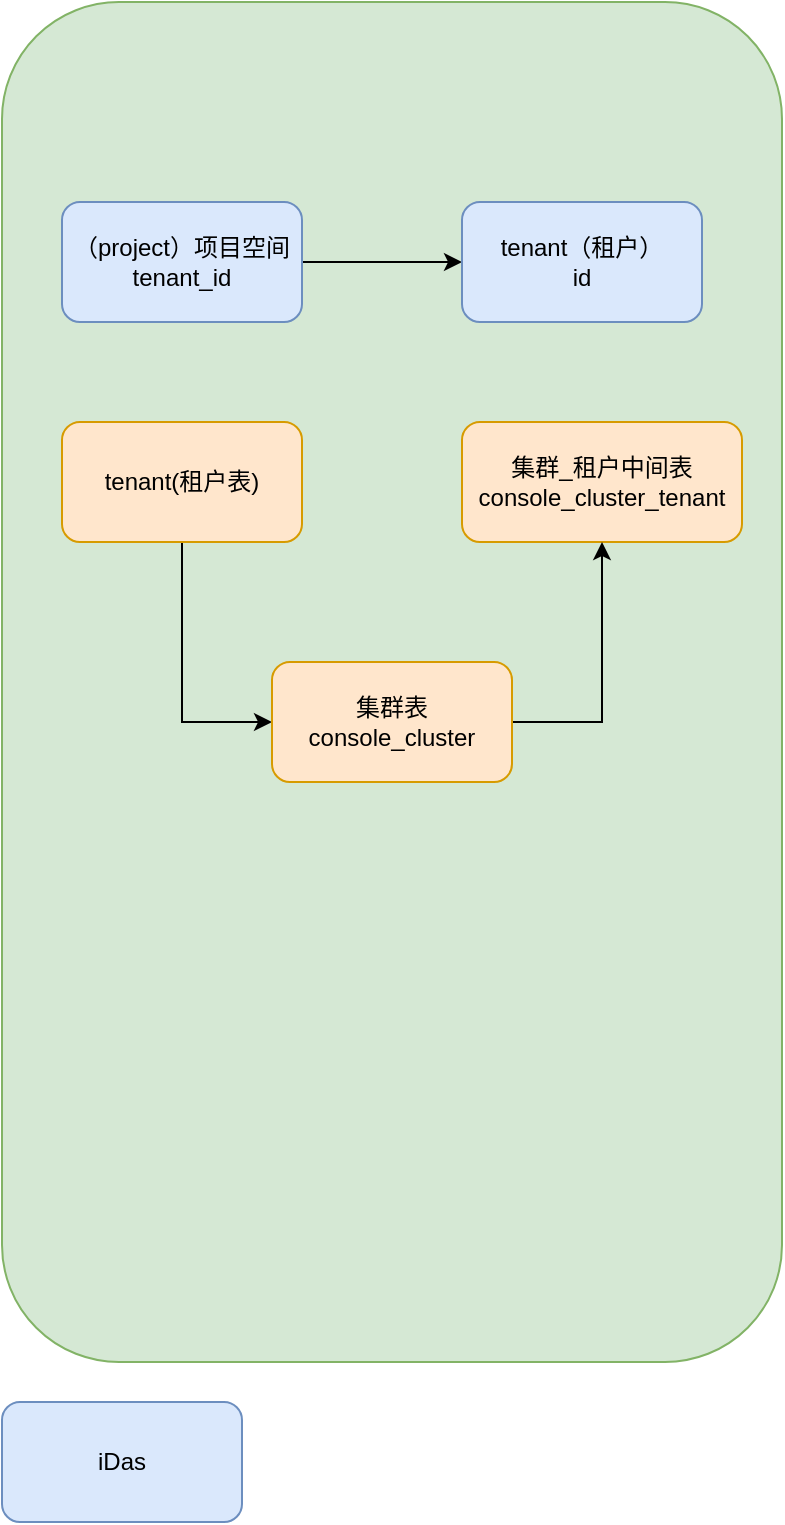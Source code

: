 <mxfile version="16.6.7" type="github">
  <diagram id="3Z-sJ1tQZvgvWyGCWQk1" name="第 1 页">
    <mxGraphModel dx="1865" dy="1692" grid="1" gridSize="10" guides="1" tooltips="1" connect="1" arrows="1" fold="1" page="1" pageScale="1" pageWidth="827" pageHeight="1169" math="0" shadow="0">
      <root>
        <mxCell id="0" />
        <mxCell id="1" parent="0" />
        <mxCell id="Ku-AFJ_3S5Cv2QX4zt5V-17" value="" style="rounded=1;whiteSpace=wrap;html=1;fillColor=#d5e8d4;strokeColor=#82b366;" vertex="1" parent="1">
          <mxGeometry x="-50" y="-70" width="390" height="680" as="geometry" />
        </mxCell>
        <mxCell id="Ku-AFJ_3S5Cv2QX4zt5V-18" value="iDas" style="rounded=1;whiteSpace=wrap;html=1;fillColor=#dae8fc;strokeColor=#6c8ebf;" vertex="1" parent="1">
          <mxGeometry x="-50" y="630" width="120" height="60" as="geometry" />
        </mxCell>
        <mxCell id="Ku-AFJ_3S5Cv2QX4zt5V-27" value="" style="edgeStyle=orthogonalEdgeStyle;rounded=0;orthogonalLoop=1;jettySize=auto;html=1;" edge="1" parent="1" source="Ku-AFJ_3S5Cv2QX4zt5V-25" target="Ku-AFJ_3S5Cv2QX4zt5V-26">
          <mxGeometry relative="1" as="geometry" />
        </mxCell>
        <mxCell id="Ku-AFJ_3S5Cv2QX4zt5V-25" value="（project）项目空间&lt;br&gt;tenant_id" style="rounded=1;whiteSpace=wrap;html=1;fillColor=#dae8fc;strokeColor=#6c8ebf;" vertex="1" parent="1">
          <mxGeometry x="-20" y="30" width="120" height="60" as="geometry" />
        </mxCell>
        <mxCell id="Ku-AFJ_3S5Cv2QX4zt5V-26" value="tenant（租户）&lt;br&gt;id" style="whiteSpace=wrap;html=1;fillColor=#dae8fc;strokeColor=#6c8ebf;rounded=1;" vertex="1" parent="1">
          <mxGeometry x="180" y="30" width="120" height="60" as="geometry" />
        </mxCell>
        <mxCell id="Ku-AFJ_3S5Cv2QX4zt5V-34" value="" style="edgeStyle=orthogonalEdgeStyle;rounded=0;orthogonalLoop=1;jettySize=auto;html=1;entryX=0;entryY=0.5;entryDx=0;entryDy=0;" edge="1" parent="1" source="Ku-AFJ_3S5Cv2QX4zt5V-28" target="Ku-AFJ_3S5Cv2QX4zt5V-33">
          <mxGeometry relative="1" as="geometry" />
        </mxCell>
        <mxCell id="Ku-AFJ_3S5Cv2QX4zt5V-28" value="tenant(租户表)" style="rounded=1;whiteSpace=wrap;html=1;fillColor=#ffe6cc;strokeColor=#d79b00;" vertex="1" parent="1">
          <mxGeometry x="-20" y="140" width="120" height="60" as="geometry" />
        </mxCell>
        <mxCell id="Ku-AFJ_3S5Cv2QX4zt5V-31" value="集群_租户中间表&lt;br&gt;console_cluster_tenant" style="whiteSpace=wrap;html=1;fillColor=#ffe6cc;strokeColor=#d79b00;rounded=1;" vertex="1" parent="1">
          <mxGeometry x="180" y="140" width="140" height="60" as="geometry" />
        </mxCell>
        <mxCell id="Ku-AFJ_3S5Cv2QX4zt5V-35" style="edgeStyle=orthogonalEdgeStyle;rounded=0;orthogonalLoop=1;jettySize=auto;html=1;entryX=0.5;entryY=1;entryDx=0;entryDy=0;exitX=1;exitY=0.5;exitDx=0;exitDy=0;" edge="1" parent="1" source="Ku-AFJ_3S5Cv2QX4zt5V-33" target="Ku-AFJ_3S5Cv2QX4zt5V-31">
          <mxGeometry relative="1" as="geometry" />
        </mxCell>
        <mxCell id="Ku-AFJ_3S5Cv2QX4zt5V-33" value="集群表&lt;br&gt;console_cluster" style="whiteSpace=wrap;html=1;fillColor=#ffe6cc;strokeColor=#d79b00;rounded=1;" vertex="1" parent="1">
          <mxGeometry x="85" y="260" width="120" height="60" as="geometry" />
        </mxCell>
      </root>
    </mxGraphModel>
  </diagram>
</mxfile>
